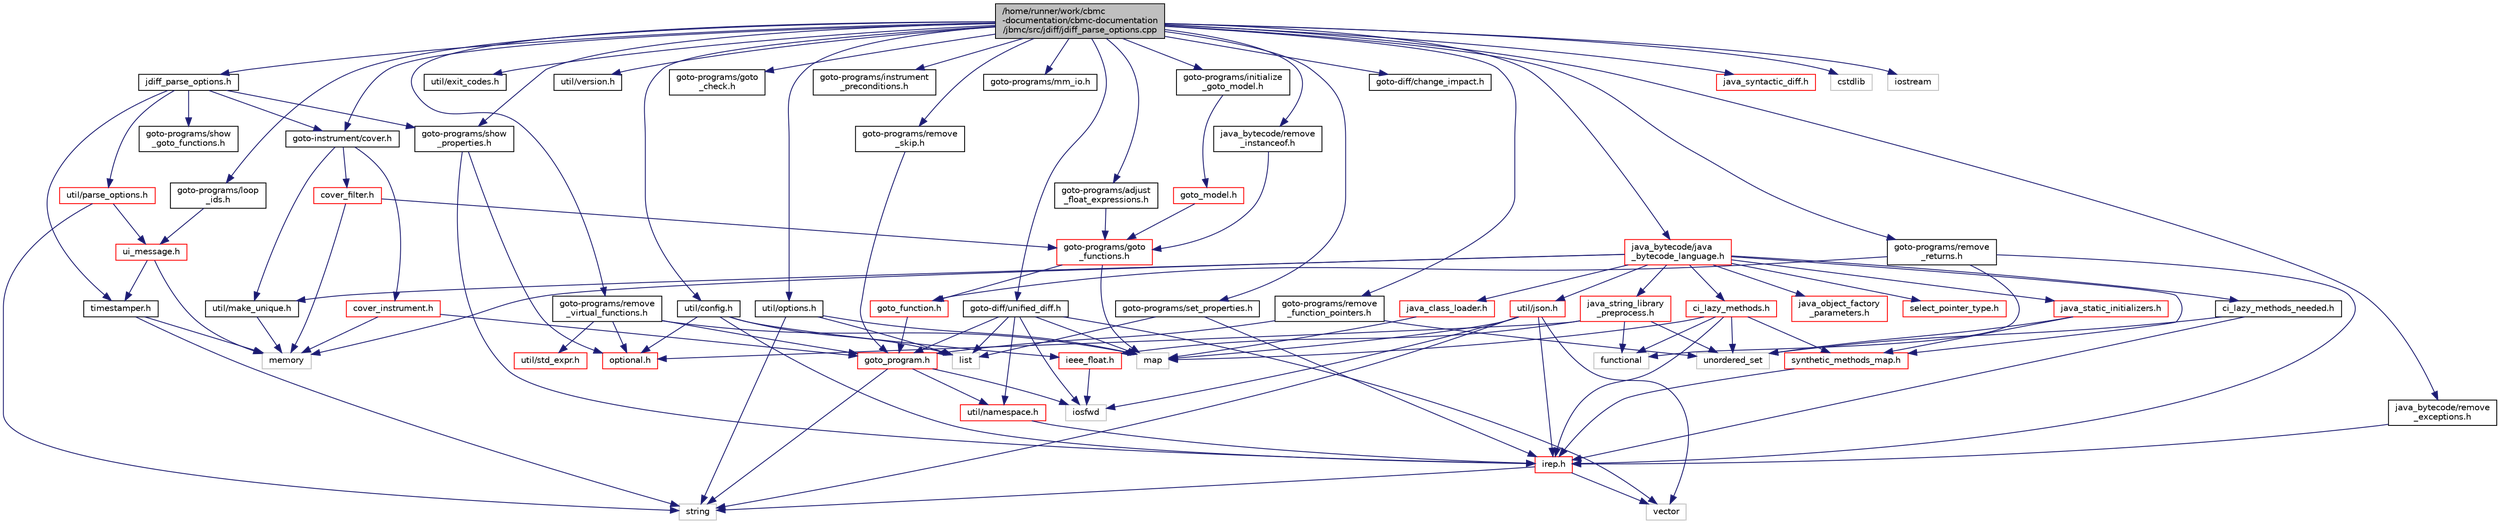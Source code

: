 digraph "/home/runner/work/cbmc-documentation/cbmc-documentation/jbmc/src/jdiff/jdiff_parse_options.cpp"
{
 // LATEX_PDF_SIZE
  bgcolor="transparent";
  edge [fontname="Helvetica",fontsize="10",labelfontname="Helvetica",labelfontsize="10"];
  node [fontname="Helvetica",fontsize="10",shape=record];
  Node1 [label="/home/runner/work/cbmc\l-documentation/cbmc-documentation\l/jbmc/src/jdiff/jdiff_parse_options.cpp",height=0.2,width=0.4,color="black", fillcolor="grey75", style="filled", fontcolor="black",tooltip=" "];
  Node1 -> Node2 [color="midnightblue",fontsize="10",style="solid",fontname="Helvetica"];
  Node2 [label="jdiff_parse_options.h",height=0.2,width=0.4,color="black",URL="$jdiff__parse__options_8h.html",tooltip=" "];
  Node2 -> Node3 [color="midnightblue",fontsize="10",style="solid",fontname="Helvetica"];
  Node3 [label="util/parse_options.h",height=0.2,width=0.4,color="red",URL="$parse__options_8h.html",tooltip=" "];
  Node3 -> Node4 [color="midnightblue",fontsize="10",style="solid",fontname="Helvetica"];
  Node4 [label="string",height=0.2,width=0.4,color="grey75",tooltip=" "];
  Node3 -> Node35 [color="midnightblue",fontsize="10",style="solid",fontname="Helvetica"];
  Node35 [label="ui_message.h",height=0.2,width=0.4,color="red",URL="$ui__message_8h.html",tooltip=" "];
  Node35 -> Node36 [color="midnightblue",fontsize="10",style="solid",fontname="Helvetica"];
  Node36 [label="memory",height=0.2,width=0.4,color="grey75",tooltip=" "];
  Node35 -> Node37 [color="midnightblue",fontsize="10",style="solid",fontname="Helvetica"];
  Node37 [label="timestamper.h",height=0.2,width=0.4,color="black",URL="$timestamper_8h.html",tooltip="Emit timestamps."];
  Node37 -> Node36 [color="midnightblue",fontsize="10",style="solid",fontname="Helvetica"];
  Node37 -> Node4 [color="midnightblue",fontsize="10",style="solid",fontname="Helvetica"];
  Node2 -> Node37 [color="midnightblue",fontsize="10",style="solid",fontname="Helvetica"];
  Node2 -> Node38 [color="midnightblue",fontsize="10",style="solid",fontname="Helvetica"];
  Node38 [label="goto-programs/show\l_goto_functions.h",height=0.2,width=0.4,color="black",URL="$show__goto__functions_8h.html",tooltip=" "];
  Node2 -> Node39 [color="midnightblue",fontsize="10",style="solid",fontname="Helvetica"];
  Node39 [label="goto-programs/show\l_properties.h",height=0.2,width=0.4,color="black",URL="$show__properties_8h.html",tooltip=" "];
  Node39 -> Node20 [color="midnightblue",fontsize="10",style="solid",fontname="Helvetica"];
  Node20 [label="irep.h",height=0.2,width=0.4,color="red",URL="$irep_8h.html",tooltip=" "];
  Node20 -> Node4 [color="midnightblue",fontsize="10",style="solid",fontname="Helvetica"];
  Node20 -> Node8 [color="midnightblue",fontsize="10",style="solid",fontname="Helvetica"];
  Node8 [label="vector",height=0.2,width=0.4,color="grey75",tooltip=" "];
  Node39 -> Node9 [color="midnightblue",fontsize="10",style="solid",fontname="Helvetica"];
  Node9 [label="optional.h",height=0.2,width=0.4,color="red",URL="$optional_8h.html",tooltip=" "];
  Node2 -> Node40 [color="midnightblue",fontsize="10",style="solid",fontname="Helvetica"];
  Node40 [label="goto-instrument/cover.h",height=0.2,width=0.4,color="black",URL="$cover_8h.html",tooltip=" "];
  Node40 -> Node41 [color="midnightblue",fontsize="10",style="solid",fontname="Helvetica"];
  Node41 [label="cover_filter.h",height=0.2,width=0.4,color="red",URL="$cover__filter_8h.html",tooltip=" "];
  Node41 -> Node36 [color="midnightblue",fontsize="10",style="solid",fontname="Helvetica"];
  Node41 -> Node43 [color="midnightblue",fontsize="10",style="solid",fontname="Helvetica"];
  Node43 [label="goto-programs/goto\l_functions.h",height=0.2,width=0.4,color="red",URL="$goto__functions_8h.html",tooltip=" "];
  Node43 -> Node44 [color="midnightblue",fontsize="10",style="solid",fontname="Helvetica"];
  Node44 [label="goto_function.h",height=0.2,width=0.4,color="red",URL="$goto__function_8h.html",tooltip=" "];
  Node44 -> Node57 [color="midnightblue",fontsize="10",style="solid",fontname="Helvetica"];
  Node57 [label="goto_program.h",height=0.2,width=0.4,color="red",URL="$goto__program_8h.html",tooltip=" "];
  Node57 -> Node13 [color="midnightblue",fontsize="10",style="solid",fontname="Helvetica"];
  Node13 [label="iosfwd",height=0.2,width=0.4,color="grey75",tooltip=" "];
  Node57 -> Node4 [color="midnightblue",fontsize="10",style="solid",fontname="Helvetica"];
  Node57 -> Node63 [color="midnightblue",fontsize="10",style="solid",fontname="Helvetica"];
  Node63 [label="util/namespace.h",height=0.2,width=0.4,color="red",URL="$namespace_8h.html",tooltip=" "];
  Node63 -> Node20 [color="midnightblue",fontsize="10",style="solid",fontname="Helvetica"];
  Node43 -> Node64 [color="midnightblue",fontsize="10",style="solid",fontname="Helvetica"];
  Node64 [label="map",height=0.2,width=0.4,color="grey75",tooltip=" "];
  Node40 -> Node65 [color="midnightblue",fontsize="10",style="solid",fontname="Helvetica"];
  Node65 [label="cover_instrument.h",height=0.2,width=0.4,color="red",URL="$cover__instrument_8h.html",tooltip=" "];
  Node65 -> Node36 [color="midnightblue",fontsize="10",style="solid",fontname="Helvetica"];
  Node65 -> Node57 [color="midnightblue",fontsize="10",style="solid",fontname="Helvetica"];
  Node40 -> Node69 [color="midnightblue",fontsize="10",style="solid",fontname="Helvetica"];
  Node69 [label="util/make_unique.h",height=0.2,width=0.4,color="black",URL="$make__unique_8h.html",tooltip=" "];
  Node69 -> Node36 [color="midnightblue",fontsize="10",style="solid",fontname="Helvetica"];
  Node1 -> Node70 [color="midnightblue",fontsize="10",style="solid",fontname="Helvetica"];
  Node70 [label="util/config.h",height=0.2,width=0.4,color="black",URL="$config_8h.html",tooltip=" "];
  Node70 -> Node7 [color="midnightblue",fontsize="10",style="solid",fontname="Helvetica"];
  Node7 [label="list",height=0.2,width=0.4,color="grey75",tooltip=" "];
  Node70 -> Node71 [color="midnightblue",fontsize="10",style="solid",fontname="Helvetica"];
  Node71 [label="ieee_float.h",height=0.2,width=0.4,color="red",URL="$ieee__float_8h.html",tooltip=" "];
  Node71 -> Node13 [color="midnightblue",fontsize="10",style="solid",fontname="Helvetica"];
  Node70 -> Node20 [color="midnightblue",fontsize="10",style="solid",fontname="Helvetica"];
  Node70 -> Node9 [color="midnightblue",fontsize="10",style="solid",fontname="Helvetica"];
  Node1 -> Node73 [color="midnightblue",fontsize="10",style="solid",fontname="Helvetica"];
  Node73 [label="util/exit_codes.h",height=0.2,width=0.4,color="black",URL="$exit__codes_8h.html",tooltip=" "];
  Node1 -> Node74 [color="midnightblue",fontsize="10",style="solid",fontname="Helvetica"];
  Node74 [label="util/options.h",height=0.2,width=0.4,color="black",URL="$options_8h.html",tooltip=" "];
  Node74 -> Node4 [color="midnightblue",fontsize="10",style="solid",fontname="Helvetica"];
  Node74 -> Node64 [color="midnightblue",fontsize="10",style="solid",fontname="Helvetica"];
  Node74 -> Node7 [color="midnightblue",fontsize="10",style="solid",fontname="Helvetica"];
  Node1 -> Node75 [color="midnightblue",fontsize="10",style="solid",fontname="Helvetica"];
  Node75 [label="util/version.h",height=0.2,width=0.4,color="black",URL="$version_8h.html",tooltip=" "];
  Node1 -> Node76 [color="midnightblue",fontsize="10",style="solid",fontname="Helvetica"];
  Node76 [label="goto-programs/adjust\l_float_expressions.h",height=0.2,width=0.4,color="black",URL="$adjust__float__expressions_8h.html",tooltip=" "];
  Node76 -> Node43 [color="midnightblue",fontsize="10",style="solid",fontname="Helvetica"];
  Node1 -> Node77 [color="midnightblue",fontsize="10",style="solid",fontname="Helvetica"];
  Node77 [label="goto-programs/goto\l_check.h",height=0.2,width=0.4,color="black",URL="$goto__check_8h.html",tooltip=" "];
  Node1 -> Node78 [color="midnightblue",fontsize="10",style="solid",fontname="Helvetica"];
  Node78 [label="goto-programs/initialize\l_goto_model.h",height=0.2,width=0.4,color="black",URL="$initialize__goto__model_8h.html",tooltip=" "];
  Node78 -> Node79 [color="midnightblue",fontsize="10",style="solid",fontname="Helvetica"];
  Node79 [label="goto_model.h",height=0.2,width=0.4,color="red",URL="$goto__model_8h.html",tooltip=" "];
  Node79 -> Node43 [color="midnightblue",fontsize="10",style="solid",fontname="Helvetica"];
  Node1 -> Node85 [color="midnightblue",fontsize="10",style="solid",fontname="Helvetica"];
  Node85 [label="goto-programs/instrument\l_preconditions.h",height=0.2,width=0.4,color="black",URL="$instrument__preconditions_8h.html",tooltip=" "];
  Node1 -> Node86 [color="midnightblue",fontsize="10",style="solid",fontname="Helvetica"];
  Node86 [label="goto-programs/loop\l_ids.h",height=0.2,width=0.4,color="black",URL="$loop__ids_8h.html",tooltip=" "];
  Node86 -> Node35 [color="midnightblue",fontsize="10",style="solid",fontname="Helvetica"];
  Node1 -> Node87 [color="midnightblue",fontsize="10",style="solid",fontname="Helvetica"];
  Node87 [label="goto-programs/mm_io.h",height=0.2,width=0.4,color="black",URL="$mm__io_8h.html",tooltip=" "];
  Node1 -> Node88 [color="midnightblue",fontsize="10",style="solid",fontname="Helvetica"];
  Node88 [label="goto-programs/remove\l_function_pointers.h",height=0.2,width=0.4,color="black",URL="$remove__function__pointers_8h.html",tooltip=" "];
  Node88 -> Node57 [color="midnightblue",fontsize="10",style="solid",fontname="Helvetica"];
  Node88 -> Node82 [color="midnightblue",fontsize="10",style="solid",fontname="Helvetica"];
  Node82 [label="unordered_set",height=0.2,width=0.4,color="grey75",tooltip=" "];
  Node1 -> Node89 [color="midnightblue",fontsize="10",style="solid",fontname="Helvetica"];
  Node89 [label="goto-programs/remove\l_returns.h",height=0.2,width=0.4,color="black",URL="$remove__returns_8h.html",tooltip=" "];
  Node89 -> Node20 [color="midnightblue",fontsize="10",style="solid",fontname="Helvetica"];
  Node89 -> Node12 [color="midnightblue",fontsize="10",style="solid",fontname="Helvetica"];
  Node12 [label="functional",height=0.2,width=0.4,color="grey75",tooltip=" "];
  Node89 -> Node44 [color="midnightblue",fontsize="10",style="solid",fontname="Helvetica"];
  Node1 -> Node90 [color="midnightblue",fontsize="10",style="solid",fontname="Helvetica"];
  Node90 [label="goto-programs/remove\l_skip.h",height=0.2,width=0.4,color="black",URL="$remove__skip_8h.html",tooltip=" "];
  Node90 -> Node57 [color="midnightblue",fontsize="10",style="solid",fontname="Helvetica"];
  Node1 -> Node91 [color="midnightblue",fontsize="10",style="solid",fontname="Helvetica"];
  Node91 [label="goto-programs/remove\l_virtual_functions.h",height=0.2,width=0.4,color="black",URL="$remove__virtual__functions_8h.html",tooltip=" "];
  Node91 -> Node9 [color="midnightblue",fontsize="10",style="solid",fontname="Helvetica"];
  Node91 -> Node61 [color="midnightblue",fontsize="10",style="solid",fontname="Helvetica"];
  Node61 [label="util/std_expr.h",height=0.2,width=0.4,color="red",URL="$std__expr_8h.html",tooltip=" "];
  Node91 -> Node57 [color="midnightblue",fontsize="10",style="solid",fontname="Helvetica"];
  Node91 -> Node64 [color="midnightblue",fontsize="10",style="solid",fontname="Helvetica"];
  Node1 -> Node92 [color="midnightblue",fontsize="10",style="solid",fontname="Helvetica"];
  Node92 [label="goto-programs/set_properties.h",height=0.2,width=0.4,color="black",URL="$set__properties_8h.html",tooltip=" "];
  Node92 -> Node20 [color="midnightblue",fontsize="10",style="solid",fontname="Helvetica"];
  Node92 -> Node7 [color="midnightblue",fontsize="10",style="solid",fontname="Helvetica"];
  Node1 -> Node39 [color="midnightblue",fontsize="10",style="solid",fontname="Helvetica"];
  Node1 -> Node93 [color="midnightblue",fontsize="10",style="solid",fontname="Helvetica"];
  Node93 [label="goto-diff/change_impact.h",height=0.2,width=0.4,color="black",URL="$change__impact_8h.html",tooltip=" "];
  Node1 -> Node94 [color="midnightblue",fontsize="10",style="solid",fontname="Helvetica"];
  Node94 [label="goto-diff/unified_diff.h",height=0.2,width=0.4,color="black",URL="$unified__diff_8h.html",tooltip=" "];
  Node94 -> Node13 [color="midnightblue",fontsize="10",style="solid",fontname="Helvetica"];
  Node94 -> Node7 [color="midnightblue",fontsize="10",style="solid",fontname="Helvetica"];
  Node94 -> Node64 [color="midnightblue",fontsize="10",style="solid",fontname="Helvetica"];
  Node94 -> Node8 [color="midnightblue",fontsize="10",style="solid",fontname="Helvetica"];
  Node94 -> Node63 [color="midnightblue",fontsize="10",style="solid",fontname="Helvetica"];
  Node94 -> Node57 [color="midnightblue",fontsize="10",style="solid",fontname="Helvetica"];
  Node1 -> Node40 [color="midnightblue",fontsize="10",style="solid",fontname="Helvetica"];
  Node1 -> Node95 [color="midnightblue",fontsize="10",style="solid",fontname="Helvetica"];
  Node95 [label="java_bytecode/java\l_bytecode_language.h",height=0.2,width=0.4,color="red",URL="$java__bytecode__language_8h.html",tooltip=" "];
  Node95 -> Node96 [color="midnightblue",fontsize="10",style="solid",fontname="Helvetica"];
  Node96 [label="ci_lazy_methods.h",height=0.2,width=0.4,color="red",URL="$ci__lazy__methods_8h.html",tooltip=" "];
  Node96 -> Node104 [color="midnightblue",fontsize="10",style="solid",fontname="Helvetica"];
  Node104 [label="synthetic_methods_map.h",height=0.2,width=0.4,color="red",URL="$synthetic__methods__map_8h.html",tooltip=" "];
  Node104 -> Node20 [color="midnightblue",fontsize="10",style="solid",fontname="Helvetica"];
  Node96 -> Node12 [color="midnightblue",fontsize="10",style="solid",fontname="Helvetica"];
  Node96 -> Node64 [color="midnightblue",fontsize="10",style="solid",fontname="Helvetica"];
  Node96 -> Node82 [color="midnightblue",fontsize="10",style="solid",fontname="Helvetica"];
  Node96 -> Node20 [color="midnightblue",fontsize="10",style="solid",fontname="Helvetica"];
  Node95 -> Node109 [color="midnightblue",fontsize="10",style="solid",fontname="Helvetica"];
  Node109 [label="ci_lazy_methods_needed.h",height=0.2,width=0.4,color="black",URL="$ci__lazy__methods__needed_8h.html",tooltip=" "];
  Node109 -> Node82 [color="midnightblue",fontsize="10",style="solid",fontname="Helvetica"];
  Node109 -> Node20 [color="midnightblue",fontsize="10",style="solid",fontname="Helvetica"];
  Node95 -> Node110 [color="midnightblue",fontsize="10",style="solid",fontname="Helvetica"];
  Node110 [label="java_class_loader.h",height=0.2,width=0.4,color="red",URL="$java__class__loader_8h.html",tooltip=" "];
  Node110 -> Node64 [color="midnightblue",fontsize="10",style="solid",fontname="Helvetica"];
  Node95 -> Node116 [color="midnightblue",fontsize="10",style="solid",fontname="Helvetica"];
  Node116 [label="java_object_factory\l_parameters.h",height=0.2,width=0.4,color="red",URL="$java__object__factory__parameters_8h.html",tooltip=" "];
  Node95 -> Node123 [color="midnightblue",fontsize="10",style="solid",fontname="Helvetica"];
  Node123 [label="java_static_initializers.h",height=0.2,width=0.4,color="red",URL="$java__static__initializers_8h.html",tooltip=" "];
  Node123 -> Node104 [color="midnightblue",fontsize="10",style="solid",fontname="Helvetica"];
  Node123 -> Node82 [color="midnightblue",fontsize="10",style="solid",fontname="Helvetica"];
  Node95 -> Node126 [color="midnightblue",fontsize="10",style="solid",fontname="Helvetica"];
  Node126 [label="java_string_library\l_preprocess.h",height=0.2,width=0.4,color="red",URL="$java__string__library__preprocess_8h.html",tooltip=" "];
  Node126 -> Node71 [color="midnightblue",fontsize="10",style="solid",fontname="Helvetica"];
  Node126 -> Node9 [color="midnightblue",fontsize="10",style="solid",fontname="Helvetica"];
  Node126 -> Node82 [color="midnightblue",fontsize="10",style="solid",fontname="Helvetica"];
  Node126 -> Node12 [color="midnightblue",fontsize="10",style="solid",fontname="Helvetica"];
  Node95 -> Node132 [color="midnightblue",fontsize="10",style="solid",fontname="Helvetica"];
  Node132 [label="select_pointer_type.h",height=0.2,width=0.4,color="red",URL="$select__pointer__type_8h.html",tooltip=" "];
  Node95 -> Node104 [color="midnightblue",fontsize="10",style="solid",fontname="Helvetica"];
  Node95 -> Node36 [color="midnightblue",fontsize="10",style="solid",fontname="Helvetica"];
  Node95 -> Node133 [color="midnightblue",fontsize="10",style="solid",fontname="Helvetica"];
  Node133 [label="util/json.h",height=0.2,width=0.4,color="red",URL="$json_8h.html",tooltip=" "];
  Node133 -> Node8 [color="midnightblue",fontsize="10",style="solid",fontname="Helvetica"];
  Node133 -> Node64 [color="midnightblue",fontsize="10",style="solid",fontname="Helvetica"];
  Node133 -> Node13 [color="midnightblue",fontsize="10",style="solid",fontname="Helvetica"];
  Node133 -> Node4 [color="midnightblue",fontsize="10",style="solid",fontname="Helvetica"];
  Node133 -> Node20 [color="midnightblue",fontsize="10",style="solid",fontname="Helvetica"];
  Node95 -> Node69 [color="midnightblue",fontsize="10",style="solid",fontname="Helvetica"];
  Node1 -> Node137 [color="midnightblue",fontsize="10",style="solid",fontname="Helvetica"];
  Node137 [label="java_bytecode/remove\l_exceptions.h",height=0.2,width=0.4,color="black",URL="$remove__exceptions_8h.html",tooltip=" "];
  Node137 -> Node20 [color="midnightblue",fontsize="10",style="solid",fontname="Helvetica"];
  Node1 -> Node138 [color="midnightblue",fontsize="10",style="solid",fontname="Helvetica"];
  Node138 [label="java_bytecode/remove\l_instanceof.h",height=0.2,width=0.4,color="black",URL="$remove__instanceof_8h.html",tooltip=" "];
  Node138 -> Node43 [color="midnightblue",fontsize="10",style="solid",fontname="Helvetica"];
  Node1 -> Node139 [color="midnightblue",fontsize="10",style="solid",fontname="Helvetica"];
  Node139 [label="java_syntactic_diff.h",height=0.2,width=0.4,color="red",URL="$java__syntactic__diff_8h.html",tooltip=" "];
  Node1 -> Node17 [color="midnightblue",fontsize="10",style="solid",fontname="Helvetica"];
  Node17 [label="cstdlib",height=0.2,width=0.4,color="grey75",tooltip=" "];
  Node1 -> Node141 [color="midnightblue",fontsize="10",style="solid",fontname="Helvetica"];
  Node141 [label="iostream",height=0.2,width=0.4,color="grey75",tooltip=" "];
}
